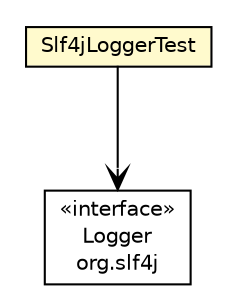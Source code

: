 #!/usr/local/bin/dot
#
# Class diagram 
# Generated by UMLGraph version R5_6_6-8-g8d7759 (http://www.umlgraph.org/)
#

digraph G {
	edge [fontname="Helvetica",fontsize=10,labelfontname="Helvetica",labelfontsize=10];
	node [fontname="Helvetica",fontsize=10,shape=plaintext];
	nodesep=0.25;
	ranksep=0.5;
	// org.dayatang.utils.Slf4jLoggerTest
	c311 [label=<<table title="org.dayatang.utils.Slf4jLoggerTest" border="0" cellborder="1" cellspacing="0" cellpadding="2" port="p" bgcolor="lemonChiffon" href="./Slf4jLoggerTest.html">
		<tr><td><table border="0" cellspacing="0" cellpadding="1">
<tr><td align="center" balign="center"> Slf4jLoggerTest </td></tr>
		</table></td></tr>
		</table>>, URL="./Slf4jLoggerTest.html", fontname="Helvetica", fontcolor="black", fontsize=10.0];
	// org.dayatang.utils.Slf4jLoggerTest NAVASSOC org.slf4j.Logger
	c311:p -> c327:p [taillabel="", label=" "headlabel="", fontname="Helvetica", fontcolor="black", fontsize=10.0, color="black", arrowhead=open];
	// org.slf4j.Logger
	c327 [label=<<table title="org.slf4j.Logger" border="0" cellborder="1" cellspacing="0" cellpadding="2" port="p" href="http://java.sun.com/j2se/1.4.2/docs/api/org/slf4j/Logger.html">
		<tr><td><table border="0" cellspacing="0" cellpadding="1">
<tr><td align="center" balign="center"> &#171;interface&#187; </td></tr>
<tr><td align="center" balign="center"> Logger </td></tr>
<tr><td align="center" balign="center"> org.slf4j </td></tr>
		</table></td></tr>
		</table>>, URL="http://java.sun.com/j2se/1.4.2/docs/api/org/slf4j/Logger.html", fontname="Helvetica", fontcolor="black", fontsize=10.0];
}

